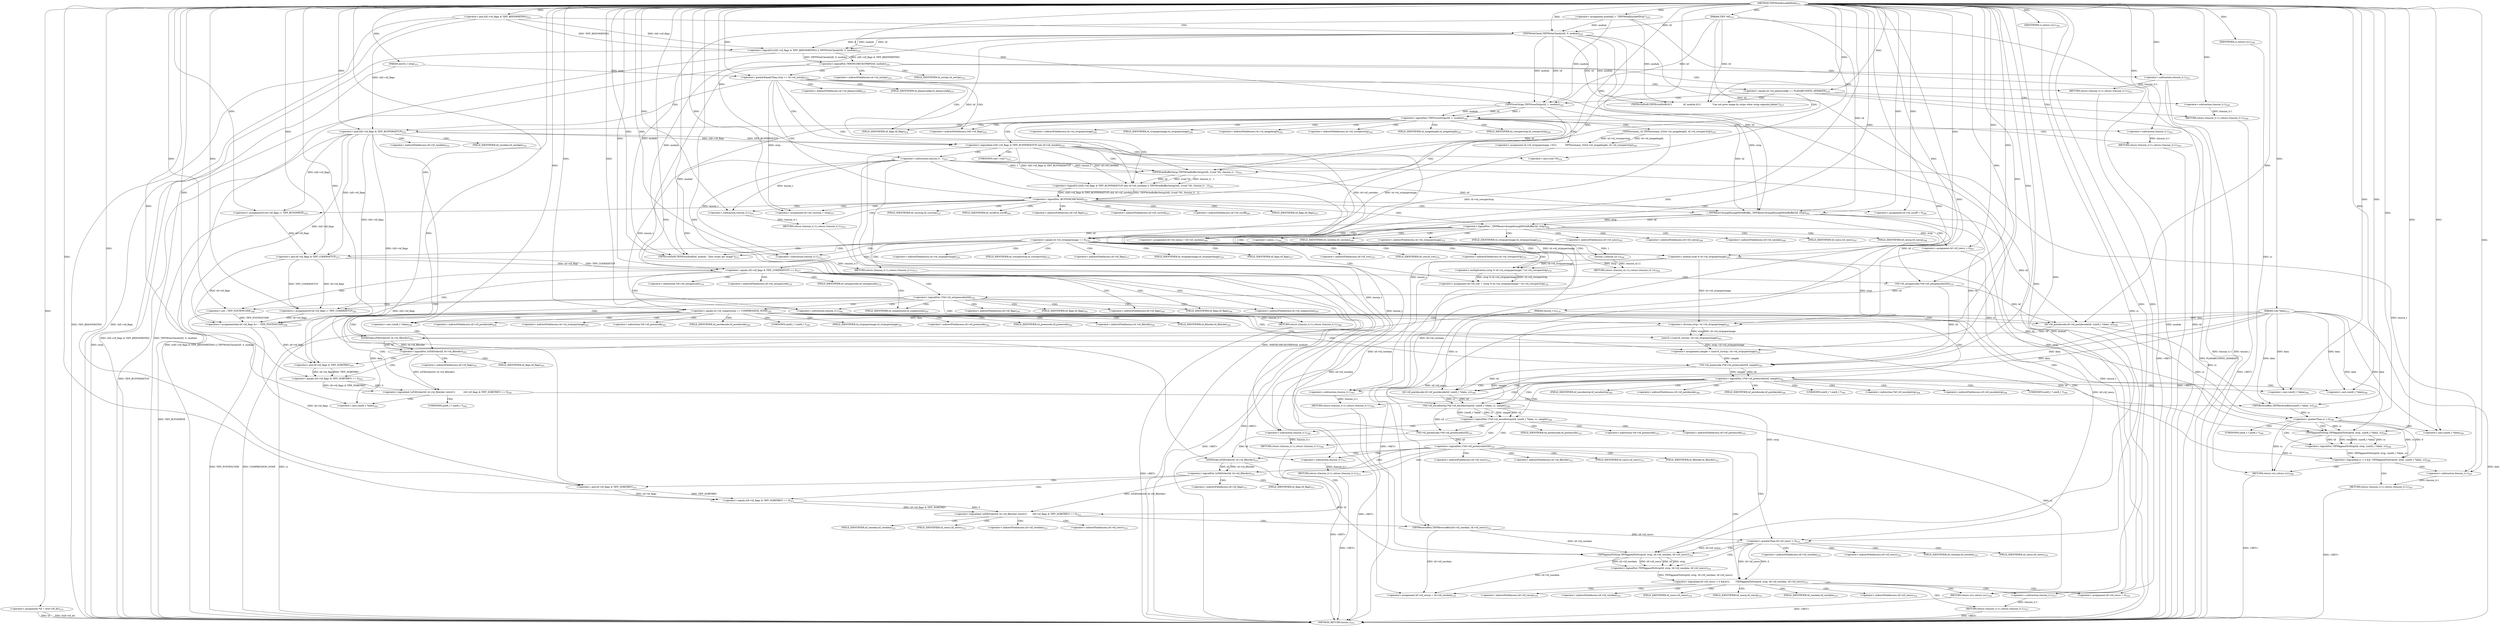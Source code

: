 digraph "TIFFWriteEncodedStrip" {  
"30781" [label = <(METHOD,TIFFWriteEncodedStrip)<SUB>215</SUB>> ]
"31161" [label = <(METHOD_RETURN,tmsize_t)<SUB>215</SUB>> ]
"30782" [label = <(PARAM,TIFF *tif)<SUB>215</SUB>> ]
"30783" [label = <(PARAM,uint32_t strip)<SUB>215</SUB>> ]
"30784" [label = <(PARAM,void *data)<SUB>215</SUB>> ]
"30785" [label = <(PARAM,tmsize_t cc)<SUB>216</SUB>> ]
"30788" [label = <(&lt;operator&gt;.assignment,module[] = &quot;TIFFWriteEncodedStrip&quot;)<SUB>218</SUB>> ]
"30792" [label = <(&lt;operator&gt;.assignment,*td = &amp;tif-&gt;tif_dir)<SUB>219</SUB>> ]
"30885" [label = <(&lt;operators&gt;.assignmentOr,tif-&gt;tif_flags |= TIFF_BUF4WRITE)<SUB>255</SUB>> ]
"30890" [label = <(&lt;operator&gt;.assignment,tif-&gt;tif_curstrip = strip)<SUB>257</SUB>> ]
"30895" [label = <(&lt;operator&gt;.assignment,tif-&gt;tif_curoff = 0)<SUB>260</SUB>> ]
"30910" [label = <(&lt;operator&gt;.assignment,tif-&gt;tif_rawcc = 0)<SUB>267</SUB>> ]
"30915" [label = <(&lt;operator&gt;.assignment,tif-&gt;tif_rawcp = tif-&gt;tif_rawdata)<SUB>268</SUB>> ]
"30937" [label = <(&lt;operator&gt;.assignment,tif-&gt;tif_row = (strip % td-&gt;td_stripsperimage) * td-&gt;td_rowsperstrip)<SUB>276</SUB>> ]
"30977" [label = <(&lt;operators&gt;.assignmentAnd,tif-&gt;tif_flags &amp;= ~TIFF_POSTENCODE)<SUB>284</SUB>> ]
"31040" [label = <(&lt;operator&gt;.assignment,sample = (uint16_t)(strip / td-&gt;td_stripsperimage))<SUB>301</SUB>> ]
"31062" [label = <(tif-&gt;tif_postdecode,tif-&gt;tif_postdecode(tif, (uint8_t *)data, cc))<SUB>306</SUB>> ]
"31147" [label = <(&lt;operator&gt;.assignment,tif-&gt;tif_rawcc = 0)<SUB>318</SUB>> ]
"31152" [label = <(&lt;operator&gt;.assignment,tif-&gt;tif_rawcp = tif-&gt;tif_rawdata)<SUB>319</SUB>> ]
"31159" [label = <(RETURN,return (cc);,return (cc);)<SUB>320</SUB>> ]
"30800" [label = <(&lt;operator&gt;.logicalNot,!WRITECHECKSTRIPS(tif, module))<SUB>222</SUB>> ]
"30817" [label = <(&lt;operator&gt;.greaterEqualsThan,strip &gt;= td-&gt;td_nstrips)<SUB>233</SUB>> ]
"30861" [label = <(&lt;operator&gt;.logicalNot,!BUFFERCHECK(tif))<SUB>252</SUB>> ]
"30901" [label = <(&lt;operator&gt;.logicalNot,!_TIFFReserveLargeEnoughWriteBuffer(tif, strip))<SUB>262</SUB>> ]
"30923" [label = <(&lt;operator&gt;.equals,td-&gt;td_stripsperimage == 0)<SUB>270</SUB>> ]
"30951" [label = <(&lt;operator&gt;.equals,(tif-&gt;tif_flags &amp; TIFF_CODERSETUP) == 0)<SUB>277</SUB>> ]
"30984" [label = <(&lt;operator&gt;.equals,td-&gt;td_compression == COMPRESSION_NONE)<SUB>287</SUB>> ]
"31049" [label = <(&lt;operator&gt;.logicalNot,!(*tif-&gt;tif_preencode)(tif, sample))<SUB>302</SUB>> ]
"31072" [label = <(&lt;operator&gt;.logicalNot,!(*tif-&gt;tif_encodestrip)(tif, (uint8_t *)data, cc, sample))<SUB>308</SUB>> ]
"31090" [label = <(&lt;operator&gt;.logicalNot,!(*tif-&gt;tif_postencode)(tif))<SUB>310</SUB>> ]
"31103" [label = <(&lt;operator&gt;.logicalAnd,!isFillOrder(tif, td-&gt;td_fillorder) &amp;&amp;\012        (tif-&gt;tif_flags &amp; TIFF_NOBITREV) == 0)<SUB>312</SUB>> ]
"31126" [label = <(&lt;operator&gt;.logicalAnd,tif-&gt;tif_rawcc &gt; 0 &amp;&amp;\012        !TIFFAppendToStrip(tif, strip, tif-&gt;tif_rawdata, tif-&gt;tif_rawcc))<SUB>315</SUB>> ]
"31160" [label = <(IDENTIFIER,cc,return (cc);)<SUB>320</SUB>> ]
"30812" [label = <(RETURN,return ((tmsize_t)-1);,return ((tmsize_t)-1);)<SUB>223</SUB>> ]
"30849" [label = <(&lt;operator&gt;.assignment,td-&gt;td_stripsperimage =\012            TIFFhowmany_32(td-&gt;td_imagelength, td-&gt;td_rowsperstrip))<SUB>244</SUB>> ]
"30881" [label = <(RETURN,return ((tmsize_t)-1);,return ((tmsize_t)-1);)<SUB>253</SUB>> ]
"30906" [label = <(RETURN,return ((tmsize_t)(-1));,return ((tmsize_t)(-1));)<SUB>264</SUB>> ]
"30929" [label = <(TIFFErrorExtR,TIFFErrorExtR(tif, module, &quot;Zero strips per image&quot;))<SUB>272</SUB>> ]
"30933" [label = <(RETURN,return ((tmsize_t)-1);,return ((tmsize_t)-1);)<SUB>273</SUB>> ]
"30941" [label = <(&lt;operator&gt;.multiplication,(strip % td-&gt;td_stripsperimage) * td-&gt;td_rowsperstrip)<SUB>276</SUB>> ]
"30972" [label = <(&lt;operators&gt;.assignmentOr,tif-&gt;tif_flags |= TIFF_CODERSETUP)<SUB>281</SUB>> ]
"30981" [label = <(&lt;operator&gt;.not,~TIFF_POSTENCODE)<SUB>284</SUB>> ]
"30990" [label = <(tif-&gt;tif_postdecode,tif-&gt;tif_postdecode(tif, (uint8_t *)data, cc))<SUB>290</SUB>> ]
"31038" [label = <(RETURN,return (cc);,return (cc);)<SUB>298</SUB>> ]
"31042" [label = <(uint16_t,(uint16_t)(strip / td-&gt;td_stripsperimage))<SUB>301</SUB>> ]
"31058" [label = <(RETURN,return ((tmsize_t)-1);,return ((tmsize_t)-1);)<SUB>303</SUB>> ]
"31067" [label = <(&lt;operator&gt;.cast,(uint8_t *)data)<SUB>306</SUB>> ]
"31085" [label = <(RETURN,return ((tmsize_t)-1);,return ((tmsize_t)-1);)<SUB>309</SUB>> ]
"31098" [label = <(RETURN,return ((tmsize_t)-1);,return ((tmsize_t)-1);)<SUB>311</SUB>> ]
"31118" [label = <(TIFFReverseBits,TIFFReverseBits(tif-&gt;tif_rawdata, tif-&gt;tif_rawcc))<SUB>314</SUB>> ]
"31143" [label = <(RETURN,return ((tmsize_t)-1);,return ((tmsize_t)-1);)<SUB>317</SUB>> ]
"30801" [label = <(&lt;operator&gt;.logicalOr,((tif)-&gt;tif_flags &amp; TIFF_BEENWRITING) || TIFFWriteCheck((tif), 0, module))<SUB>222</SUB>> ]
"30813" [label = <(&lt;operator&gt;.subtraction,(tmsize_t)-1)<SUB>223</SUB>> ]
"30824" [label = <(&lt;operator&gt;.equals,td-&gt;td_planarconfig == PLANARCONFIG_SEPARATE)<SUB>235</SUB>> ]
"30839" [label = <(&lt;operator&gt;.logicalNot,!TIFFGrowStrips(tif, 1, module))<SUB>242</SUB>> ]
"30862" [label = <(&lt;operator&gt;.logicalOr,(((tif)-&gt;tif_flags &amp; TIFF_BUFFERSETUP) &amp;&amp; tif-&gt;tif_rawdata) || TIFFWriteBufferSetup((tif), ((void *)0), (tmsize_t) - 1))<SUB>252</SUB>> ]
"30882" [label = <(&lt;operator&gt;.subtraction,(tmsize_t)-1)<SUB>253</SUB>> ]
"30902" [label = <(_TIFFReserveLargeEnoughWriteBuffer,_TIFFReserveLargeEnoughWriteBuffer(tif, strip))<SUB>262</SUB>> ]
"30907" [label = <(tmsize_t,(tmsize_t)(-1))<SUB>264</SUB>> ]
"30934" [label = <(&lt;operator&gt;.subtraction,(tmsize_t)-1)<SUB>273</SUB>> ]
"30942" [label = <(&lt;operator&gt;.modulo,strip % td-&gt;td_stripsperimage)<SUB>276</SUB>> ]
"30952" [label = <(&lt;operator&gt;.and,tif-&gt;tif_flags &amp; TIFF_CODERSETUP)<SUB>277</SUB>> ]
"30960" [label = <(&lt;operator&gt;.logicalNot,!(*tif-&gt;tif_setupencode)(tif))<SUB>279</SUB>> ]
"31000" [label = <(&lt;operator&gt;.logicalAnd,!isFillOrder(tif, td-&gt;td_fillorder) &amp;&amp;\012            (tif-&gt;tif_flags &amp; TIFF_NOBITREV) == 0)<SUB>292</SUB>> ]
"31021" [label = <(&lt;operator&gt;.logicalAnd,cc &gt; 0 &amp;&amp; !TIFFAppendToStrip(tif, strip, (uint8_t *)data, cc))<SUB>296</SUB>> ]
"31039" [label = <(IDENTIFIER,cc,return (cc);)<SUB>298</SUB>> ]
"31043" [label = <(&lt;operator&gt;.division,strip / td-&gt;td_stripsperimage)<SUB>301</SUB>> ]
"31050" [label = <(*tif-&gt;tif_preencode,(*tif-&gt;tif_preencode)(tif, sample))<SUB>302</SUB>> ]
"31059" [label = <(&lt;operator&gt;.subtraction,(tmsize_t)-1)<SUB>303</SUB>> ]
"31073" [label = <(*tif-&gt;tif_encodestrip,(*tif-&gt;tif_encodestrip)(tif, (uint8_t *)data, cc, sample))<SUB>308</SUB>> ]
"31086" [label = <(&lt;operator&gt;.subtraction,(tmsize_t)-1)<SUB>309</SUB>> ]
"31091" [label = <(*tif-&gt;tif_postencode,(*tif-&gt;tif_postencode)(tif))<SUB>310</SUB>> ]
"31099" [label = <(&lt;operator&gt;.subtraction,(tmsize_t)-1)<SUB>311</SUB>> ]
"31104" [label = <(&lt;operator&gt;.logicalNot,!isFillOrder(tif, td-&gt;td_fillorder))<SUB>312</SUB>> ]
"31110" [label = <(&lt;operator&gt;.equals,(tif-&gt;tif_flags &amp; TIFF_NOBITREV) == 0)<SUB>313</SUB>> ]
"31127" [label = <(&lt;operator&gt;.greaterThan,tif-&gt;tif_rawcc &gt; 0)<SUB>315</SUB>> ]
"31132" [label = <(&lt;operator&gt;.logicalNot,!TIFFAppendToStrip(tif, strip, tif-&gt;tif_rawdata, tif-&gt;tif_rawcc))<SUB>316</SUB>> ]
"31144" [label = <(&lt;operator&gt;.subtraction,(tmsize_t)-1)<SUB>317</SUB>> ]
"30802" [label = <(&lt;operator&gt;.and,(tif)-&gt;tif_flags &amp; TIFF_BEENWRITING)<SUB>222</SUB>> ]
"30807" [label = <(TIFFWriteCheck,TIFFWriteCheck((tif), 0, module))<SUB>222</SUB>> ]
"30830" [label = <(TIFFErrorExtR,TIFFErrorExtR(\012                tif, module,\012                &quot;Can not grow image by strips when using separate planes&quot;))<SUB>237</SUB>> ]
"30834" [label = <(RETURN,return ((tmsize_t)-1);,return ((tmsize_t)-1);)<SUB>240</SUB>> ]
"30845" [label = <(RETURN,return ((tmsize_t)-1);,return ((tmsize_t)-1);)<SUB>243</SUB>> ]
"30853" [label = <(TIFFhowmany_32,TIFFhowmany_32(td-&gt;td_imagelength, td-&gt;td_rowsperstrip))<SUB>245</SUB>> ]
"30863" [label = <(&lt;operator&gt;.logicalAnd,((tif)-&gt;tif_flags &amp; TIFF_BUFFERSETUP) &amp;&amp; tif-&gt;tif_rawdata)<SUB>252</SUB>> ]
"30872" [label = <(TIFFWriteBufferSetup,TIFFWriteBufferSetup((tif), ((void *)0), (tmsize_t) - 1))<SUB>252</SUB>> ]
"30968" [label = <(RETURN,return ((tmsize_t)-1);,return ((tmsize_t)-1);)<SUB>280</SUB>> ]
"30995" [label = <(&lt;operator&gt;.cast,(uint8_t *)data)<SUB>290</SUB>> ]
"31015" [label = <(TIFFReverseBits,TIFFReverseBits((uint8_t *)data, cc))<SUB>294</SUB>> ]
"31034" [label = <(RETURN,return ((tmsize_t)-1);,return ((tmsize_t)-1);)<SUB>297</SUB>> ]
"31079" [label = <(&lt;operator&gt;.cast,(uint8_t *)data)<SUB>308</SUB>> ]
"31105" [label = <(isFillOrder,isFillOrder(tif, td-&gt;td_fillorder))<SUB>312</SUB>> ]
"31111" [label = <(&lt;operator&gt;.and,tif-&gt;tif_flags &amp; TIFF_NOBITREV)<SUB>313</SUB>> ]
"31133" [label = <(TIFFAppendToStrip,TIFFAppendToStrip(tif, strip, tif-&gt;tif_rawdata, tif-&gt;tif_rawcc))<SUB>316</SUB>> ]
"30835" [label = <(&lt;operator&gt;.subtraction,(tmsize_t)-1)<SUB>240</SUB>> ]
"30840" [label = <(TIFFGrowStrips,TIFFGrowStrips(tif, 1, module))<SUB>242</SUB>> ]
"30846" [label = <(&lt;operator&gt;.subtraction,(tmsize_t)-1)<SUB>243</SUB>> ]
"30864" [label = <(&lt;operator&gt;.and,(tif)-&gt;tif_flags &amp; TIFF_BUFFERSETUP)<SUB>252</SUB>> ]
"30874" [label = <(&lt;operator&gt;.cast,(void *)0)<SUB>252</SUB>> ]
"30877" [label = <(&lt;operator&gt;.subtraction,(tmsize_t) - 1)<SUB>252</SUB>> ]
"30908" [label = <(&lt;operator&gt;.minus,-1)<SUB>264</SUB>> ]
"30961" [label = <(*tif-&gt;tif_setupencode,(*tif-&gt;tif_setupencode)(tif))<SUB>279</SUB>> ]
"30969" [label = <(&lt;operator&gt;.subtraction,(tmsize_t)-1)<SUB>280</SUB>> ]
"31001" [label = <(&lt;operator&gt;.logicalNot,!isFillOrder(tif, td-&gt;td_fillorder))<SUB>292</SUB>> ]
"31007" [label = <(&lt;operator&gt;.equals,(tif-&gt;tif_flags &amp; TIFF_NOBITREV) == 0)<SUB>293</SUB>> ]
"31022" [label = <(&lt;operator&gt;.greaterThan,cc &gt; 0)<SUB>296</SUB>> ]
"31025" [label = <(&lt;operator&gt;.logicalNot,!TIFFAppendToStrip(tif, strip, (uint8_t *)data, cc))<SUB>296</SUB>> ]
"31035" [label = <(&lt;operator&gt;.subtraction,(tmsize_t)-1)<SUB>297</SUB>> ]
"31002" [label = <(isFillOrder,isFillOrder(tif, td-&gt;td_fillorder))<SUB>292</SUB>> ]
"31008" [label = <(&lt;operator&gt;.and,tif-&gt;tif_flags &amp; TIFF_NOBITREV)<SUB>293</SUB>> ]
"31016" [label = <(&lt;operator&gt;.cast,(uint8_t *)data)<SUB>294</SUB>> ]
"31026" [label = <(TIFFAppendToStrip,TIFFAppendToStrip(tif, strip, (uint8_t *)data, cc))<SUB>296</SUB>> ]
"31029" [label = <(&lt;operator&gt;.cast,(uint8_t *)data)<SUB>296</SUB>> ]
"30886" [label = <(&lt;operator&gt;.indirectFieldAccess,tif-&gt;tif_flags)<SUB>255</SUB>> ]
"30891" [label = <(&lt;operator&gt;.indirectFieldAccess,tif-&gt;tif_curstrip)<SUB>257</SUB>> ]
"30896" [label = <(&lt;operator&gt;.indirectFieldAccess,tif-&gt;tif_curoff)<SUB>260</SUB>> ]
"30911" [label = <(&lt;operator&gt;.indirectFieldAccess,tif-&gt;tif_rawcc)<SUB>267</SUB>> ]
"30916" [label = <(&lt;operator&gt;.indirectFieldAccess,tif-&gt;tif_rawcp)<SUB>268</SUB>> ]
"30919" [label = <(&lt;operator&gt;.indirectFieldAccess,tif-&gt;tif_rawdata)<SUB>268</SUB>> ]
"30938" [label = <(&lt;operator&gt;.indirectFieldAccess,tif-&gt;tif_row)<SUB>276</SUB>> ]
"30978" [label = <(&lt;operator&gt;.indirectFieldAccess,tif-&gt;tif_flags)<SUB>284</SUB>> ]
"31063" [label = <(&lt;operator&gt;.indirectFieldAccess,tif-&gt;tif_postdecode)<SUB>306</SUB>> ]
"31148" [label = <(&lt;operator&gt;.indirectFieldAccess,tif-&gt;tif_rawcc)<SUB>318</SUB>> ]
"31153" [label = <(&lt;operator&gt;.indirectFieldAccess,tif-&gt;tif_rawcp)<SUB>319</SUB>> ]
"31156" [label = <(&lt;operator&gt;.indirectFieldAccess,tif-&gt;tif_rawdata)<SUB>319</SUB>> ]
"30819" [label = <(&lt;operator&gt;.indirectFieldAccess,td-&gt;td_nstrips)<SUB>233</SUB>> ]
"30888" [label = <(FIELD_IDENTIFIER,tif_flags,tif_flags)<SUB>255</SUB>> ]
"30893" [label = <(FIELD_IDENTIFIER,tif_curstrip,tif_curstrip)<SUB>257</SUB>> ]
"30898" [label = <(FIELD_IDENTIFIER,tif_curoff,tif_curoff)<SUB>260</SUB>> ]
"30913" [label = <(FIELD_IDENTIFIER,tif_rawcc,tif_rawcc)<SUB>267</SUB>> ]
"30918" [label = <(FIELD_IDENTIFIER,tif_rawcp,tif_rawcp)<SUB>268</SUB>> ]
"30921" [label = <(FIELD_IDENTIFIER,tif_rawdata,tif_rawdata)<SUB>268</SUB>> ]
"30924" [label = <(&lt;operator&gt;.indirectFieldAccess,td-&gt;td_stripsperimage)<SUB>270</SUB>> ]
"30940" [label = <(FIELD_IDENTIFIER,tif_row,tif_row)<SUB>276</SUB>> ]
"30947" [label = <(&lt;operator&gt;.indirectFieldAccess,td-&gt;td_rowsperstrip)<SUB>276</SUB>> ]
"30980" [label = <(FIELD_IDENTIFIER,tif_flags,tif_flags)<SUB>284</SUB>> ]
"30985" [label = <(&lt;operator&gt;.indirectFieldAccess,td-&gt;td_compression)<SUB>287</SUB>> ]
"31065" [label = <(FIELD_IDENTIFIER,tif_postdecode,tif_postdecode)<SUB>306</SUB>> ]
"31068" [label = <(UNKNOWN,uint8_t *,uint8_t *)<SUB>306</SUB>> ]
"31150" [label = <(FIELD_IDENTIFIER,tif_rawcc,tif_rawcc)<SUB>318</SUB>> ]
"31155" [label = <(FIELD_IDENTIFIER,tif_rawcp,tif_rawcp)<SUB>319</SUB>> ]
"31158" [label = <(FIELD_IDENTIFIER,tif_rawdata,tif_rawdata)<SUB>319</SUB>> ]
"30821" [label = <(FIELD_IDENTIFIER,td_nstrips,td_nstrips)<SUB>233</SUB>> ]
"30850" [label = <(&lt;operator&gt;.indirectFieldAccess,td-&gt;td_stripsperimage)<SUB>244</SUB>> ]
"30926" [label = <(FIELD_IDENTIFIER,td_stripsperimage,td_stripsperimage)<SUB>270</SUB>> ]
"30944" [label = <(&lt;operator&gt;.indirectFieldAccess,td-&gt;td_stripsperimage)<SUB>276</SUB>> ]
"30949" [label = <(FIELD_IDENTIFIER,td_rowsperstrip,td_rowsperstrip)<SUB>276</SUB>> ]
"30953" [label = <(&lt;operator&gt;.indirectFieldAccess,tif-&gt;tif_flags)<SUB>277</SUB>> ]
"30973" [label = <(&lt;operator&gt;.indirectFieldAccess,tif-&gt;tif_flags)<SUB>281</SUB>> ]
"30987" [label = <(FIELD_IDENTIFIER,td_compression,td_compression)<SUB>287</SUB>> ]
"30991" [label = <(&lt;operator&gt;.indirectFieldAccess,tif-&gt;tif_postdecode)<SUB>290</SUB>> ]
"31045" [label = <(&lt;operator&gt;.indirectFieldAccess,td-&gt;td_stripsperimage)<SUB>301</SUB>> ]
"31051" [label = <(&lt;operator&gt;.indirection,*tif-&gt;tif_preencode)<SUB>302</SUB>> ]
"31074" [label = <(&lt;operator&gt;.indirection,*tif-&gt;tif_encodestrip)<SUB>308</SUB>> ]
"31092" [label = <(&lt;operator&gt;.indirection,*tif-&gt;tif_postencode)<SUB>310</SUB>> ]
"31119" [label = <(&lt;operator&gt;.indirectFieldAccess,tif-&gt;tif_rawdata)<SUB>314</SUB>> ]
"31122" [label = <(&lt;operator&gt;.indirectFieldAccess,tif-&gt;tif_rawcc)<SUB>314</SUB>> ]
"31128" [label = <(&lt;operator&gt;.indirectFieldAccess,tif-&gt;tif_rawcc)<SUB>315</SUB>> ]
"30825" [label = <(&lt;operator&gt;.indirectFieldAccess,td-&gt;td_planarconfig)<SUB>235</SUB>> ]
"30852" [label = <(FIELD_IDENTIFIER,td_stripsperimage,td_stripsperimage)<SUB>244</SUB>> ]
"30854" [label = <(&lt;operator&gt;.indirectFieldAccess,td-&gt;td_imagelength)<SUB>245</SUB>> ]
"30857" [label = <(&lt;operator&gt;.indirectFieldAccess,td-&gt;td_rowsperstrip)<SUB>245</SUB>> ]
"30869" [label = <(&lt;operator&gt;.indirectFieldAccess,tif-&gt;tif_rawdata)<SUB>252</SUB>> ]
"30946" [label = <(FIELD_IDENTIFIER,td_stripsperimage,td_stripsperimage)<SUB>276</SUB>> ]
"30955" [label = <(FIELD_IDENTIFIER,tif_flags,tif_flags)<SUB>277</SUB>> ]
"30975" [label = <(FIELD_IDENTIFIER,tif_flags,tif_flags)<SUB>281</SUB>> ]
"30993" [label = <(FIELD_IDENTIFIER,tif_postdecode,tif_postdecode)<SUB>290</SUB>> ]
"30996" [label = <(UNKNOWN,uint8_t *,uint8_t *)<SUB>290</SUB>> ]
"31047" [label = <(FIELD_IDENTIFIER,td_stripsperimage,td_stripsperimage)<SUB>301</SUB>> ]
"31052" [label = <(&lt;operator&gt;.indirectFieldAccess,tif-&gt;tif_preencode)<SUB>302</SUB>> ]
"31075" [label = <(&lt;operator&gt;.indirectFieldAccess,tif-&gt;tif_encodestrip)<SUB>308</SUB>> ]
"31080" [label = <(UNKNOWN,uint8_t *,uint8_t *)<SUB>308</SUB>> ]
"31093" [label = <(&lt;operator&gt;.indirectFieldAccess,tif-&gt;tif_postencode)<SUB>310</SUB>> ]
"31107" [label = <(&lt;operator&gt;.indirectFieldAccess,td-&gt;td_fillorder)<SUB>312</SUB>> ]
"31112" [label = <(&lt;operator&gt;.indirectFieldAccess,tif-&gt;tif_flags)<SUB>313</SUB>> ]
"31121" [label = <(FIELD_IDENTIFIER,tif_rawdata,tif_rawdata)<SUB>314</SUB>> ]
"31124" [label = <(FIELD_IDENTIFIER,tif_rawcc,tif_rawcc)<SUB>314</SUB>> ]
"31130" [label = <(FIELD_IDENTIFIER,tif_rawcc,tif_rawcc)<SUB>315</SUB>> ]
"31136" [label = <(&lt;operator&gt;.indirectFieldAccess,tif-&gt;tif_rawdata)<SUB>316</SUB>> ]
"31139" [label = <(&lt;operator&gt;.indirectFieldAccess,tif-&gt;tif_rawcc)<SUB>316</SUB>> ]
"30827" [label = <(FIELD_IDENTIFIER,td_planarconfig,td_planarconfig)<SUB>235</SUB>> ]
"30856" [label = <(FIELD_IDENTIFIER,td_imagelength,td_imagelength)<SUB>245</SUB>> ]
"30859" [label = <(FIELD_IDENTIFIER,td_rowsperstrip,td_rowsperstrip)<SUB>245</SUB>> ]
"30865" [label = <(&lt;operator&gt;.indirectFieldAccess,(tif)-&gt;tif_flags)<SUB>252</SUB>> ]
"30871" [label = <(FIELD_IDENTIFIER,tif_rawdata,tif_rawdata)<SUB>252</SUB>> ]
"30875" [label = <(UNKNOWN,void *,void *)<SUB>252</SUB>> ]
"30962" [label = <(&lt;operator&gt;.indirection,*tif-&gt;tif_setupencode)<SUB>279</SUB>> ]
"31054" [label = <(FIELD_IDENTIFIER,tif_preencode,tif_preencode)<SUB>302</SUB>> ]
"31077" [label = <(FIELD_IDENTIFIER,tif_encodestrip,tif_encodestrip)<SUB>308</SUB>> ]
"31095" [label = <(FIELD_IDENTIFIER,tif_postencode,tif_postencode)<SUB>310</SUB>> ]
"31109" [label = <(FIELD_IDENTIFIER,td_fillorder,td_fillorder)<SUB>312</SUB>> ]
"31114" [label = <(FIELD_IDENTIFIER,tif_flags,tif_flags)<SUB>313</SUB>> ]
"31138" [label = <(FIELD_IDENTIFIER,tif_rawdata,tif_rawdata)<SUB>316</SUB>> ]
"31141" [label = <(FIELD_IDENTIFIER,tif_rawcc,tif_rawcc)<SUB>316</SUB>> ]
"30867" [label = <(FIELD_IDENTIFIER,tif_flags,tif_flags)<SUB>252</SUB>> ]
"30963" [label = <(&lt;operator&gt;.indirectFieldAccess,tif-&gt;tif_setupencode)<SUB>279</SUB>> ]
"31004" [label = <(&lt;operator&gt;.indirectFieldAccess,td-&gt;td_fillorder)<SUB>292</SUB>> ]
"31009" [label = <(&lt;operator&gt;.indirectFieldAccess,tif-&gt;tif_flags)<SUB>293</SUB>> ]
"31017" [label = <(UNKNOWN,uint8_t *,uint8_t *)<SUB>294</SUB>> ]
"30965" [label = <(FIELD_IDENTIFIER,tif_setupencode,tif_setupencode)<SUB>279</SUB>> ]
"31006" [label = <(FIELD_IDENTIFIER,td_fillorder,td_fillorder)<SUB>292</SUB>> ]
"31011" [label = <(FIELD_IDENTIFIER,tif_flags,tif_flags)<SUB>293</SUB>> ]
"31030" [label = <(UNKNOWN,uint8_t *,uint8_t *)<SUB>296</SUB>> ]
  "31085" -> "31161"  [ label = "DDG: &lt;RET&gt;"] 
  "31034" -> "31161"  [ label = "DDG: &lt;RET&gt;"] 
  "30834" -> "31161"  [ label = "DDG: &lt;RET&gt;"] 
  "31143" -> "31161"  [ label = "DDG: &lt;RET&gt;"] 
  "31159" -> "31161"  [ label = "DDG: &lt;RET&gt;"] 
  "30968" -> "31161"  [ label = "DDG: &lt;RET&gt;"] 
  "30845" -> "31161"  [ label = "DDG: &lt;RET&gt;"] 
  "30812" -> "31161"  [ label = "DDG: &lt;RET&gt;"] 
  "30881" -> "31161"  [ label = "DDG: &lt;RET&gt;"] 
  "31038" -> "31161"  [ label = "DDG: &lt;RET&gt;"] 
  "30906" -> "31161"  [ label = "DDG: &lt;RET&gt;"] 
  "31058" -> "31161"  [ label = "DDG: &lt;RET&gt;"] 
  "30933" -> "31161"  [ label = "DDG: &lt;RET&gt;"] 
  "31098" -> "31161"  [ label = "DDG: &lt;RET&gt;"] 
  "30782" -> "31161"  [ label = "DDG: tif"] 
  "30783" -> "31161"  [ label = "DDG: strip"] 
  "30784" -> "31161"  [ label = "DDG: data"] 
  "30785" -> "31161"  [ label = "DDG: cc"] 
  "30788" -> "31161"  [ label = "DDG: module"] 
  "30792" -> "31161"  [ label = "DDG: td"] 
  "30792" -> "31161"  [ label = "DDG: &amp;tif-&gt;tif_dir"] 
  "30802" -> "31161"  [ label = "DDG: (tif)-&gt;tif_flags"] 
  "30801" -> "31161"  [ label = "DDG: (tif)-&gt;tif_flags &amp; TIFF_BEENWRITING"] 
  "30807" -> "31161"  [ label = "DDG: tif"] 
  "30807" -> "31161"  [ label = "DDG: module"] 
  "30801" -> "31161"  [ label = "DDG: TIFFWriteCheck((tif), 0, module)"] 
  "30800" -> "31161"  [ label = "DDG: ((tif)-&gt;tif_flags &amp; TIFF_BEENWRITING) || TIFFWriteCheck((tif), 0, module)"] 
  "30800" -> "31161"  [ label = "DDG: !WRITECHECKSTRIPS(tif, module)"] 
  "30813" -> "31161"  [ label = "DDG: tmsize_t"] 
  "30813" -> "31161"  [ label = "DDG: (tmsize_t)-1"] 
  "30824" -> "31161"  [ label = "DDG: PLANARCONFIG_SEPARATE"] 
  "30802" -> "31161"  [ label = "DDG: TIFF_BEENWRITING"] 
  "30864" -> "31161"  [ label = "DDG: TIFF_BUFFERSETUP"] 
  "30885" -> "31161"  [ label = "DDG: TIFF_BUF4WRITE"] 
  "30984" -> "31161"  [ label = "DDG: COMPRESSION_NONE"] 
  "30981" -> "31161"  [ label = "DDG: TIFF_POSTENCODE"] 
  "30781" -> "30782"  [ label = "DDG: "] 
  "30781" -> "30783"  [ label = "DDG: "] 
  "30781" -> "30784"  [ label = "DDG: "] 
  "30781" -> "30785"  [ label = "DDG: "] 
  "30781" -> "30788"  [ label = "DDG: "] 
  "30781" -> "30885"  [ label = "DDG: "] 
  "30817" -> "30890"  [ label = "DDG: strip"] 
  "30781" -> "30890"  [ label = "DDG: "] 
  "30781" -> "30895"  [ label = "DDG: "] 
  "30781" -> "30910"  [ label = "DDG: "] 
  "30863" -> "30915"  [ label = "DDG: tif-&gt;tif_rawdata"] 
  "30941" -> "30937"  [ label = "DDG: strip % td-&gt;td_stripsperimage"] 
  "30941" -> "30937"  [ label = "DDG: td-&gt;td_rowsperstrip"] 
  "30981" -> "30977"  [ label = "DDG: TIFF_POSTENCODE"] 
  "31042" -> "31040"  [ label = "DDG: strip / td-&gt;td_stripsperimage"] 
  "30781" -> "31147"  [ label = "DDG: "] 
  "31118" -> "31152"  [ label = "DDG: tif-&gt;tif_rawdata"] 
  "31133" -> "31152"  [ label = "DDG: tif-&gt;tif_rawdata"] 
  "30863" -> "31152"  [ label = "DDG: tif-&gt;tif_rawdata"] 
  "31160" -> "31159"  [ label = "DDG: cc"] 
  "31073" -> "31159"  [ label = "DDG: cc"] 
  "30781" -> "30792"  [ label = "DDG: "] 
  "30864" -> "30885"  [ label = "DDG: (tif)-&gt;tif_flags"] 
  "30864" -> "30977"  [ label = "DDG: (tif)-&gt;tif_flags"] 
  "30952" -> "30977"  [ label = "DDG: tif-&gt;tif_flags"] 
  "30972" -> "30977"  [ label = "DDG: tif-&gt;tif_flags"] 
  "30781" -> "31040"  [ label = "DDG: "] 
  "31050" -> "31062"  [ label = "DDG: tif"] 
  "30781" -> "31062"  [ label = "DDG: "] 
  "30784" -> "31062"  [ label = "DDG: data"] 
  "30785" -> "31062"  [ label = "DDG: cc"] 
  "30781" -> "31160"  [ label = "DDG: "] 
  "30801" -> "30800"  [ label = "DDG: (tif)-&gt;tif_flags &amp; TIFF_BEENWRITING"] 
  "30801" -> "30800"  [ label = "DDG: TIFFWriteCheck((tif), 0, module)"] 
  "30813" -> "30812"  [ label = "DDG: (tmsize_t)-1"] 
  "30783" -> "30817"  [ label = "DDG: strip"] 
  "30781" -> "30817"  [ label = "DDG: "] 
  "30853" -> "30849"  [ label = "DDG: td-&gt;td_imagelength"] 
  "30853" -> "30849"  [ label = "DDG: td-&gt;td_rowsperstrip"] 
  "30862" -> "30861"  [ label = "DDG: ((tif)-&gt;tif_flags &amp; TIFF_BUFFERSETUP) &amp;&amp; tif-&gt;tif_rawdata"] 
  "30862" -> "30861"  [ label = "DDG: TIFFWriteBufferSetup((tif), ((void *)0), (tmsize_t) - 1)"] 
  "30882" -> "30881"  [ label = "DDG: (tmsize_t)-1"] 
  "30902" -> "30901"  [ label = "DDG: tif"] 
  "30902" -> "30901"  [ label = "DDG: strip"] 
  "30907" -> "30906"  [ label = "DDG: (tmsize_t)(-1)"] 
  "30849" -> "30923"  [ label = "DDG: td-&gt;td_stripsperimage"] 
  "30781" -> "30923"  [ label = "DDG: "] 
  "30934" -> "30933"  [ label = "DDG: (tmsize_t)-1"] 
  "30942" -> "30941"  [ label = "DDG: strip"] 
  "30942" -> "30941"  [ label = "DDG: td-&gt;td_stripsperimage"] 
  "30853" -> "30941"  [ label = "DDG: td-&gt;td_rowsperstrip"] 
  "30952" -> "30951"  [ label = "DDG: tif-&gt;tif_flags"] 
  "30952" -> "30951"  [ label = "DDG: TIFF_CODERSETUP"] 
  "30781" -> "30951"  [ label = "DDG: "] 
  "30952" -> "30972"  [ label = "DDG: TIFF_CODERSETUP"] 
  "30781" -> "30972"  [ label = "DDG: "] 
  "30781" -> "30981"  [ label = "DDG: "] 
  "30781" -> "30984"  [ label = "DDG: "] 
  "31039" -> "31038"  [ label = "DDG: cc"] 
  "31022" -> "31038"  [ label = "DDG: cc"] 
  "31026" -> "31038"  [ label = "DDG: cc"] 
  "31043" -> "31042"  [ label = "DDG: strip"] 
  "31043" -> "31042"  [ label = "DDG: td-&gt;td_stripsperimage"] 
  "31050" -> "31049"  [ label = "DDG: tif"] 
  "31050" -> "31049"  [ label = "DDG: sample"] 
  "31059" -> "31058"  [ label = "DDG: (tmsize_t)-1"] 
  "30784" -> "31067"  [ label = "DDG: data"] 
  "30781" -> "31067"  [ label = "DDG: "] 
  "31073" -> "31072"  [ label = "DDG: tif"] 
  "31073" -> "31072"  [ label = "DDG: (uint8_t *)data"] 
  "31073" -> "31072"  [ label = "DDG: cc"] 
  "31073" -> "31072"  [ label = "DDG: sample"] 
  "31086" -> "31085"  [ label = "DDG: (tmsize_t)-1"] 
  "31091" -> "31090"  [ label = "DDG: tif"] 
  "31099" -> "31098"  [ label = "DDG: (tmsize_t)-1"] 
  "31104" -> "31103"  [ label = "DDG: isFillOrder(tif, td-&gt;td_fillorder)"] 
  "31110" -> "31103"  [ label = "DDG: tif-&gt;tif_flags &amp; TIFF_NOBITREV"] 
  "31110" -> "31103"  [ label = "DDG: 0"] 
  "31127" -> "31126"  [ label = "DDG: tif-&gt;tif_rawcc"] 
  "31127" -> "31126"  [ label = "DDG: 0"] 
  "31132" -> "31126"  [ label = "DDG: TIFFAppendToStrip(tif, strip, tif-&gt;tif_rawdata, tif-&gt;tif_rawcc)"] 
  "31144" -> "31143"  [ label = "DDG: (tmsize_t)-1"] 
  "30802" -> "30801"  [ label = "DDG: (tif)-&gt;tif_flags"] 
  "30802" -> "30801"  [ label = "DDG: TIFF_BEENWRITING"] 
  "30807" -> "30801"  [ label = "DDG: tif"] 
  "30807" -> "30801"  [ label = "DDG: 0"] 
  "30807" -> "30801"  [ label = "DDG: module"] 
  "30863" -> "30862"  [ label = "DDG: (tif)-&gt;tif_flags &amp; TIFF_BUFFERSETUP"] 
  "30863" -> "30862"  [ label = "DDG: tif-&gt;tif_rawdata"] 
  "30872" -> "30862"  [ label = "DDG: tif"] 
  "30872" -> "30862"  [ label = "DDG: (void *)0"] 
  "30872" -> "30862"  [ label = "DDG: (tmsize_t) - 1"] 
  "30807" -> "30902"  [ label = "DDG: tif"] 
  "30840" -> "30902"  [ label = "DDG: tif"] 
  "30872" -> "30902"  [ label = "DDG: tif"] 
  "30782" -> "30902"  [ label = "DDG: tif"] 
  "30781" -> "30902"  [ label = "DDG: "] 
  "30817" -> "30902"  [ label = "DDG: strip"] 
  "30902" -> "30929"  [ label = "DDG: tif"] 
  "30781" -> "30929"  [ label = "DDG: "] 
  "30788" -> "30929"  [ label = "DDG: module"] 
  "30807" -> "30929"  [ label = "DDG: module"] 
  "30840" -> "30929"  [ label = "DDG: module"] 
  "30902" -> "30942"  [ label = "DDG: strip"] 
  "30781" -> "30942"  [ label = "DDG: "] 
  "30923" -> "30942"  [ label = "DDG: td-&gt;td_stripsperimage"] 
  "30864" -> "30952"  [ label = "DDG: (tif)-&gt;tif_flags"] 
  "30885" -> "30952"  [ label = "DDG: tif-&gt;tif_flags"] 
  "30781" -> "30952"  [ label = "DDG: "] 
  "30864" -> "30972"  [ label = "DDG: (tif)-&gt;tif_flags"] 
  "30952" -> "30972"  [ label = "DDG: tif-&gt;tif_flags"] 
  "30902" -> "30990"  [ label = "DDG: tif"] 
  "30961" -> "30990"  [ label = "DDG: tif"] 
  "30781" -> "30990"  [ label = "DDG: "] 
  "30784" -> "30990"  [ label = "DDG: data"] 
  "30785" -> "30990"  [ label = "DDG: cc"] 
  "30781" -> "31039"  [ label = "DDG: "] 
  "30942" -> "31043"  [ label = "DDG: strip"] 
  "30781" -> "31043"  [ label = "DDG: "] 
  "30942" -> "31043"  [ label = "DDG: td-&gt;td_stripsperimage"] 
  "30902" -> "31050"  [ label = "DDG: tif"] 
  "30961" -> "31050"  [ label = "DDG: tif"] 
  "30781" -> "31050"  [ label = "DDG: "] 
  "31040" -> "31050"  [ label = "DDG: sample"] 
  "31062" -> "31073"  [ label = "DDG: tif"] 
  "30781" -> "31073"  [ label = "DDG: "] 
  "30784" -> "31073"  [ label = "DDG: data"] 
  "31062" -> "31073"  [ label = "DDG: cc"] 
  "31050" -> "31073"  [ label = "DDG: sample"] 
  "31073" -> "31091"  [ label = "DDG: tif"] 
  "30781" -> "31091"  [ label = "DDG: "] 
  "31105" -> "31104"  [ label = "DDG: tif"] 
  "31105" -> "31104"  [ label = "DDG: td-&gt;td_fillorder"] 
  "31111" -> "31110"  [ label = "DDG: tif-&gt;tif_flags"] 
  "31111" -> "31110"  [ label = "DDG: TIFF_NOBITREV"] 
  "30781" -> "31110"  [ label = "DDG: "] 
  "30863" -> "31118"  [ label = "DDG: tif-&gt;tif_rawdata"] 
  "30910" -> "31118"  [ label = "DDG: tif-&gt;tif_rawcc"] 
  "30910" -> "31127"  [ label = "DDG: tif-&gt;tif_rawcc"] 
  "31118" -> "31127"  [ label = "DDG: tif-&gt;tif_rawcc"] 
  "30781" -> "31127"  [ label = "DDG: "] 
  "31133" -> "31132"  [ label = "DDG: tif"] 
  "31133" -> "31132"  [ label = "DDG: strip"] 
  "31133" -> "31132"  [ label = "DDG: tif-&gt;tif_rawdata"] 
  "31133" -> "31132"  [ label = "DDG: tif-&gt;tif_rawcc"] 
  "30781" -> "30802"  [ label = "DDG: "] 
  "30782" -> "30807"  [ label = "DDG: tif"] 
  "30781" -> "30807"  [ label = "DDG: "] 
  "30788" -> "30807"  [ label = "DDG: module"] 
  "30781" -> "30813"  [ label = "DDG: "] 
  "30781" -> "30824"  [ label = "DDG: "] 
  "30835" -> "30834"  [ label = "DDG: (tmsize_t)-1"] 
  "30840" -> "30839"  [ label = "DDG: tif"] 
  "30840" -> "30839"  [ label = "DDG: 1"] 
  "30840" -> "30839"  [ label = "DDG: module"] 
  "30846" -> "30845"  [ label = "DDG: (tmsize_t)-1"] 
  "30864" -> "30863"  [ label = "DDG: (tif)-&gt;tif_flags"] 
  "30864" -> "30863"  [ label = "DDG: TIFF_BUFFERSETUP"] 
  "30807" -> "30872"  [ label = "DDG: tif"] 
  "30840" -> "30872"  [ label = "DDG: tif"] 
  "30782" -> "30872"  [ label = "DDG: tif"] 
  "30781" -> "30872"  [ label = "DDG: "] 
  "30877" -> "30872"  [ label = "DDG: tmsize_t"] 
  "30877" -> "30872"  [ label = "DDG: 1"] 
  "30877" -> "30882"  [ label = "DDG: tmsize_t"] 
  "30781" -> "30882"  [ label = "DDG: "] 
  "30908" -> "30907"  [ label = "DDG: 1"] 
  "30877" -> "30934"  [ label = "DDG: tmsize_t"] 
  "30781" -> "30934"  [ label = "DDG: "] 
  "30961" -> "30960"  [ label = "DDG: tif"] 
  "30969" -> "30968"  [ label = "DDG: (tmsize_t)-1"] 
  "30784" -> "30995"  [ label = "DDG: data"] 
  "30781" -> "30995"  [ label = "DDG: "] 
  "31001" -> "31000"  [ label = "DDG: isFillOrder(tif, td-&gt;td_fillorder)"] 
  "31007" -> "31000"  [ label = "DDG: tif-&gt;tif_flags &amp; TIFF_NOBITREV"] 
  "31007" -> "31000"  [ label = "DDG: 0"] 
  "31022" -> "31021"  [ label = "DDG: cc"] 
  "31022" -> "31021"  [ label = "DDG: 0"] 
  "31025" -> "31021"  [ label = "DDG: TIFFAppendToStrip(tif, strip, (uint8_t *)data, cc)"] 
  "31035" -> "31034"  [ label = "DDG: (tmsize_t)-1"] 
  "30877" -> "31059"  [ label = "DDG: tmsize_t"] 
  "30781" -> "31059"  [ label = "DDG: "] 
  "30781" -> "31079"  [ label = "DDG: "] 
  "30784" -> "31079"  [ label = "DDG: data"] 
  "30877" -> "31086"  [ label = "DDG: tmsize_t"] 
  "30781" -> "31086"  [ label = "DDG: "] 
  "30877" -> "31099"  [ label = "DDG: tmsize_t"] 
  "30781" -> "31099"  [ label = "DDG: "] 
  "31091" -> "31105"  [ label = "DDG: tif"] 
  "30781" -> "31105"  [ label = "DDG: "] 
  "30864" -> "31111"  [ label = "DDG: (tif)-&gt;tif_flags"] 
  "30977" -> "31111"  [ label = "DDG: tif-&gt;tif_flags"] 
  "30781" -> "31111"  [ label = "DDG: "] 
  "31105" -> "31133"  [ label = "DDG: tif"] 
  "30781" -> "31133"  [ label = "DDG: "] 
  "31043" -> "31133"  [ label = "DDG: strip"] 
  "31118" -> "31133"  [ label = "DDG: tif-&gt;tif_rawdata"] 
  "30863" -> "31133"  [ label = "DDG: tif-&gt;tif_rawdata"] 
  "31127" -> "31133"  [ label = "DDG: tif-&gt;tif_rawcc"] 
  "30877" -> "31144"  [ label = "DDG: tmsize_t"] 
  "30781" -> "31144"  [ label = "DDG: "] 
  "30807" -> "30830"  [ label = "DDG: tif"] 
  "30782" -> "30830"  [ label = "DDG: tif"] 
  "30781" -> "30830"  [ label = "DDG: "] 
  "30788" -> "30830"  [ label = "DDG: module"] 
  "30807" -> "30830"  [ label = "DDG: module"] 
  "30807" -> "30840"  [ label = "DDG: tif"] 
  "30782" -> "30840"  [ label = "DDG: tif"] 
  "30781" -> "30840"  [ label = "DDG: "] 
  "30788" -> "30840"  [ label = "DDG: module"] 
  "30807" -> "30840"  [ label = "DDG: module"] 
  "30802" -> "30864"  [ label = "DDG: (tif)-&gt;tif_flags"] 
  "30781" -> "30864"  [ label = "DDG: "] 
  "30781" -> "30874"  [ label = "DDG: "] 
  "30781" -> "30877"  [ label = "DDG: "] 
  "30781" -> "30908"  [ label = "DDG: "] 
  "30902" -> "30961"  [ label = "DDG: tif"] 
  "30781" -> "30961"  [ label = "DDG: "] 
  "31002" -> "31001"  [ label = "DDG: tif"] 
  "31002" -> "31001"  [ label = "DDG: td-&gt;td_fillorder"] 
  "31008" -> "31007"  [ label = "DDG: tif-&gt;tif_flags"] 
  "31008" -> "31007"  [ label = "DDG: TIFF_NOBITREV"] 
  "30781" -> "31007"  [ label = "DDG: "] 
  "30781" -> "31015"  [ label = "DDG: "] 
  "30784" -> "31015"  [ label = "DDG: data"] 
  "30990" -> "31015"  [ label = "DDG: cc"] 
  "30990" -> "31022"  [ label = "DDG: cc"] 
  "31015" -> "31022"  [ label = "DDG: cc"] 
  "30781" -> "31022"  [ label = "DDG: "] 
  "31026" -> "31025"  [ label = "DDG: tif"] 
  "31026" -> "31025"  [ label = "DDG: strip"] 
  "31026" -> "31025"  [ label = "DDG: (uint8_t *)data"] 
  "31026" -> "31025"  [ label = "DDG: cc"] 
  "30781" -> "30835"  [ label = "DDG: "] 
  "30781" -> "30846"  [ label = "DDG: "] 
  "30877" -> "30969"  [ label = "DDG: tmsize_t"] 
  "30781" -> "30969"  [ label = "DDG: "] 
  "30990" -> "31002"  [ label = "DDG: tif"] 
  "30781" -> "31002"  [ label = "DDG: "] 
  "30864" -> "31008"  [ label = "DDG: (tif)-&gt;tif_flags"] 
  "30977" -> "31008"  [ label = "DDG: tif-&gt;tif_flags"] 
  "30781" -> "31008"  [ label = "DDG: "] 
  "30781" -> "31016"  [ label = "DDG: "] 
  "30784" -> "31016"  [ label = "DDG: data"] 
  "31002" -> "31026"  [ label = "DDG: tif"] 
  "30781" -> "31026"  [ label = "DDG: "] 
  "30942" -> "31026"  [ label = "DDG: strip"] 
  "30784" -> "31026"  [ label = "DDG: data"] 
  "31022" -> "31026"  [ label = "DDG: cc"] 
  "30877" -> "31035"  [ label = "DDG: tmsize_t"] 
  "30781" -> "31035"  [ label = "DDG: "] 
  "30781" -> "31029"  [ label = "DDG: "] 
  "30784" -> "31029"  [ label = "DDG: data"] 
  "30800" -> "30817"  [ label = "CDG: "] 
  "30800" -> "30821"  [ label = "CDG: "] 
  "30800" -> "30812"  [ label = "CDG: "] 
  "30800" -> "30819"  [ label = "CDG: "] 
  "30800" -> "30813"  [ label = "CDG: "] 
  "30817" -> "30864"  [ label = "CDG: "] 
  "30817" -> "30865"  [ label = "CDG: "] 
  "30817" -> "30825"  [ label = "CDG: "] 
  "30817" -> "30861"  [ label = "CDG: "] 
  "30817" -> "30827"  [ label = "CDG: "] 
  "30817" -> "30867"  [ label = "CDG: "] 
  "30817" -> "30863"  [ label = "CDG: "] 
  "30817" -> "30824"  [ label = "CDG: "] 
  "30817" -> "30862"  [ label = "CDG: "] 
  "30861" -> "30902"  [ label = "CDG: "] 
  "30861" -> "30890"  [ label = "CDG: "] 
  "30861" -> "30882"  [ label = "CDG: "] 
  "30861" -> "30896"  [ label = "CDG: "] 
  "30861" -> "30895"  [ label = "CDG: "] 
  "30861" -> "30888"  [ label = "CDG: "] 
  "30861" -> "30886"  [ label = "CDG: "] 
  "30861" -> "30893"  [ label = "CDG: "] 
  "30861" -> "30891"  [ label = "CDG: "] 
  "30861" -> "30901"  [ label = "CDG: "] 
  "30861" -> "30881"  [ label = "CDG: "] 
  "30861" -> "30898"  [ label = "CDG: "] 
  "30861" -> "30885"  [ label = "CDG: "] 
  "30901" -> "30923"  [ label = "CDG: "] 
  "30901" -> "30906"  [ label = "CDG: "] 
  "30901" -> "30921"  [ label = "CDG: "] 
  "30901" -> "30916"  [ label = "CDG: "] 
  "30901" -> "30924"  [ label = "CDG: "] 
  "30901" -> "30926"  [ label = "CDG: "] 
  "30901" -> "30910"  [ label = "CDG: "] 
  "30901" -> "30915"  [ label = "CDG: "] 
  "30901" -> "30919"  [ label = "CDG: "] 
  "30901" -> "30911"  [ label = "CDG: "] 
  "30901" -> "30908"  [ label = "CDG: "] 
  "30901" -> "30913"  [ label = "CDG: "] 
  "30901" -> "30907"  [ label = "CDG: "] 
  "30901" -> "30918"  [ label = "CDG: "] 
  "30923" -> "30942"  [ label = "CDG: "] 
  "30923" -> "30937"  [ label = "CDG: "] 
  "30923" -> "30955"  [ label = "CDG: "] 
  "30923" -> "30946"  [ label = "CDG: "] 
  "30923" -> "30940"  [ label = "CDG: "] 
  "30923" -> "30934"  [ label = "CDG: "] 
  "30923" -> "30941"  [ label = "CDG: "] 
  "30923" -> "30933"  [ label = "CDG: "] 
  "30923" -> "30947"  [ label = "CDG: "] 
  "30923" -> "30929"  [ label = "CDG: "] 
  "30923" -> "30952"  [ label = "CDG: "] 
  "30923" -> "30953"  [ label = "CDG: "] 
  "30923" -> "30951"  [ label = "CDG: "] 
  "30923" -> "30949"  [ label = "CDG: "] 
  "30923" -> "30944"  [ label = "CDG: "] 
  "30923" -> "30938"  [ label = "CDG: "] 
  "30951" -> "30980"  [ label = "CDG: "] 
  "30951" -> "30984"  [ label = "CDG: "] 
  "30951" -> "30962"  [ label = "CDG: "] 
  "30951" -> "30978"  [ label = "CDG: "] 
  "30951" -> "30987"  [ label = "CDG: "] 
  "30951" -> "30981"  [ label = "CDG: "] 
  "30951" -> "30977"  [ label = "CDG: "] 
  "30951" -> "30961"  [ label = "CDG: "] 
  "30951" -> "30985"  [ label = "CDG: "] 
  "30951" -> "30965"  [ label = "CDG: "] 
  "30951" -> "30960"  [ label = "CDG: "] 
  "30951" -> "30963"  [ label = "CDG: "] 
  "30984" -> "31022"  [ label = "CDG: "] 
  "30984" -> "30996"  [ label = "CDG: "] 
  "30984" -> "30990"  [ label = "CDG: "] 
  "30984" -> "31052"  [ label = "CDG: "] 
  "30984" -> "31002"  [ label = "CDG: "] 
  "30984" -> "31054"  [ label = "CDG: "] 
  "30984" -> "30993"  [ label = "CDG: "] 
  "30984" -> "31047"  [ label = "CDG: "] 
  "30984" -> "31000"  [ label = "CDG: "] 
  "30984" -> "31004"  [ label = "CDG: "] 
  "30984" -> "31006"  [ label = "CDG: "] 
  "30984" -> "31021"  [ label = "CDG: "] 
  "30984" -> "31045"  [ label = "CDG: "] 
  "30984" -> "31040"  [ label = "CDG: "] 
  "30984" -> "30995"  [ label = "CDG: "] 
  "30984" -> "31042"  [ label = "CDG: "] 
  "30984" -> "31049"  [ label = "CDG: "] 
  "30984" -> "31051"  [ label = "CDG: "] 
  "30984" -> "31043"  [ label = "CDG: "] 
  "30984" -> "31050"  [ label = "CDG: "] 
  "30984" -> "30991"  [ label = "CDG: "] 
  "30984" -> "31001"  [ label = "CDG: "] 
  "31049" -> "31077"  [ label = "CDG: "] 
  "31049" -> "31075"  [ label = "CDG: "] 
  "31049" -> "31068"  [ label = "CDG: "] 
  "31049" -> "31058"  [ label = "CDG: "] 
  "31049" -> "31062"  [ label = "CDG: "] 
  "31049" -> "31067"  [ label = "CDG: "] 
  "31049" -> "31072"  [ label = "CDG: "] 
  "31049" -> "31074"  [ label = "CDG: "] 
  "31049" -> "31065"  [ label = "CDG: "] 
  "31049" -> "31063"  [ label = "CDG: "] 
  "31049" -> "31059"  [ label = "CDG: "] 
  "31049" -> "31079"  [ label = "CDG: "] 
  "31049" -> "31073"  [ label = "CDG: "] 
  "31049" -> "31080"  [ label = "CDG: "] 
  "31072" -> "31091"  [ label = "CDG: "] 
  "31072" -> "31090"  [ label = "CDG: "] 
  "31072" -> "31092"  [ label = "CDG: "] 
  "31072" -> "31085"  [ label = "CDG: "] 
  "31072" -> "31093"  [ label = "CDG: "] 
  "31072" -> "31086"  [ label = "CDG: "] 
  "31072" -> "31095"  [ label = "CDG: "] 
  "31090" -> "31098"  [ label = "CDG: "] 
  "31090" -> "31105"  [ label = "CDG: "] 
  "31090" -> "31130"  [ label = "CDG: "] 
  "31090" -> "31109"  [ label = "CDG: "] 
  "31090" -> "31104"  [ label = "CDG: "] 
  "31090" -> "31128"  [ label = "CDG: "] 
  "31090" -> "31103"  [ label = "CDG: "] 
  "31090" -> "31107"  [ label = "CDG: "] 
  "31090" -> "31099"  [ label = "CDG: "] 
  "31090" -> "31127"  [ label = "CDG: "] 
  "31090" -> "31126"  [ label = "CDG: "] 
  "31103" -> "31124"  [ label = "CDG: "] 
  "31103" -> "31118"  [ label = "CDG: "] 
  "31103" -> "31122"  [ label = "CDG: "] 
  "31103" -> "31121"  [ label = "CDG: "] 
  "31103" -> "31119"  [ label = "CDG: "] 
  "31126" -> "31152"  [ label = "CDG: "] 
  "31126" -> "31150"  [ label = "CDG: "] 
  "31126" -> "31159"  [ label = "CDG: "] 
  "31126" -> "31153"  [ label = "CDG: "] 
  "31126" -> "31144"  [ label = "CDG: "] 
  "31126" -> "31155"  [ label = "CDG: "] 
  "31126" -> "31158"  [ label = "CDG: "] 
  "31126" -> "31156"  [ label = "CDG: "] 
  "31126" -> "31147"  [ label = "CDG: "] 
  "31126" -> "31143"  [ label = "CDG: "] 
  "31126" -> "31148"  [ label = "CDG: "] 
  "31104" -> "31112"  [ label = "CDG: "] 
  "31104" -> "31114"  [ label = "CDG: "] 
  "31104" -> "31111"  [ label = "CDG: "] 
  "31104" -> "31110"  [ label = "CDG: "] 
  "31127" -> "31138"  [ label = "CDG: "] 
  "31127" -> "31136"  [ label = "CDG: "] 
  "31127" -> "31133"  [ label = "CDG: "] 
  "31127" -> "31139"  [ label = "CDG: "] 
  "31127" -> "31141"  [ label = "CDG: "] 
  "31127" -> "31132"  [ label = "CDG: "] 
  "30802" -> "30807"  [ label = "CDG: "] 
  "30824" -> "30834"  [ label = "CDG: "] 
  "30824" -> "30830"  [ label = "CDG: "] 
  "30824" -> "30835"  [ label = "CDG: "] 
  "30824" -> "30840"  [ label = "CDG: "] 
  "30824" -> "30839"  [ label = "CDG: "] 
  "30839" -> "30856"  [ label = "CDG: "] 
  "30839" -> "30849"  [ label = "CDG: "] 
  "30839" -> "30864"  [ label = "CDG: "] 
  "30839" -> "30865"  [ label = "CDG: "] 
  "30839" -> "30853"  [ label = "CDG: "] 
  "30839" -> "30859"  [ label = "CDG: "] 
  "30839" -> "30846"  [ label = "CDG: "] 
  "30839" -> "30861"  [ label = "CDG: "] 
  "30839" -> "30857"  [ label = "CDG: "] 
  "30839" -> "30867"  [ label = "CDG: "] 
  "30839" -> "30845"  [ label = "CDG: "] 
  "30839" -> "30852"  [ label = "CDG: "] 
  "30839" -> "30854"  [ label = "CDG: "] 
  "30839" -> "30863"  [ label = "CDG: "] 
  "30839" -> "30850"  [ label = "CDG: "] 
  "30839" -> "30862"  [ label = "CDG: "] 
  "30863" -> "30872"  [ label = "CDG: "] 
  "30863" -> "30874"  [ label = "CDG: "] 
  "30863" -> "30875"  [ label = "CDG: "] 
  "30863" -> "30877"  [ label = "CDG: "] 
  "30960" -> "30980"  [ label = "CDG: "] 
  "30960" -> "30984"  [ label = "CDG: "] 
  "30960" -> "30969"  [ label = "CDG: "] 
  "30960" -> "30972"  [ label = "CDG: "] 
  "30960" -> "30973"  [ label = "CDG: "] 
  "30960" -> "30978"  [ label = "CDG: "] 
  "30960" -> "30987"  [ label = "CDG: "] 
  "30960" -> "30981"  [ label = "CDG: "] 
  "30960" -> "30977"  [ label = "CDG: "] 
  "30960" -> "30985"  [ label = "CDG: "] 
  "30960" -> "30975"  [ label = "CDG: "] 
  "30960" -> "30968"  [ label = "CDG: "] 
  "31000" -> "31016"  [ label = "CDG: "] 
  "31000" -> "31017"  [ label = "CDG: "] 
  "31000" -> "31015"  [ label = "CDG: "] 
  "31021" -> "31034"  [ label = "CDG: "] 
  "31021" -> "31035"  [ label = "CDG: "] 
  "31021" -> "31038"  [ label = "CDG: "] 
  "30864" -> "30871"  [ label = "CDG: "] 
  "30864" -> "30869"  [ label = "CDG: "] 
  "31001" -> "31009"  [ label = "CDG: "] 
  "31001" -> "31011"  [ label = "CDG: "] 
  "31001" -> "31008"  [ label = "CDG: "] 
  "31001" -> "31007"  [ label = "CDG: "] 
  "31022" -> "31030"  [ label = "CDG: "] 
  "31022" -> "31026"  [ label = "CDG: "] 
  "31022" -> "31025"  [ label = "CDG: "] 
  "31022" -> "31029"  [ label = "CDG: "] 
}
